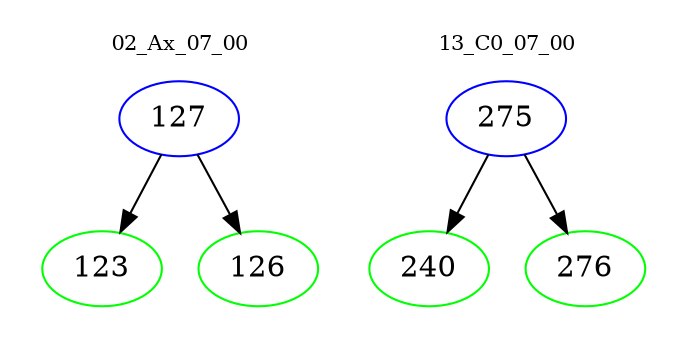 digraph{
subgraph cluster_0 {
color = white
label = "02_Ax_07_00";
fontsize=10;
T0_127 [label="127", color="blue"]
T0_127 -> T0_123 [color="black"]
T0_123 [label="123", color="green"]
T0_127 -> T0_126 [color="black"]
T0_126 [label="126", color="green"]
}
subgraph cluster_1 {
color = white
label = "13_C0_07_00";
fontsize=10;
T1_275 [label="275", color="blue"]
T1_275 -> T1_240 [color="black"]
T1_240 [label="240", color="green"]
T1_275 -> T1_276 [color="black"]
T1_276 [label="276", color="green"]
}
}
